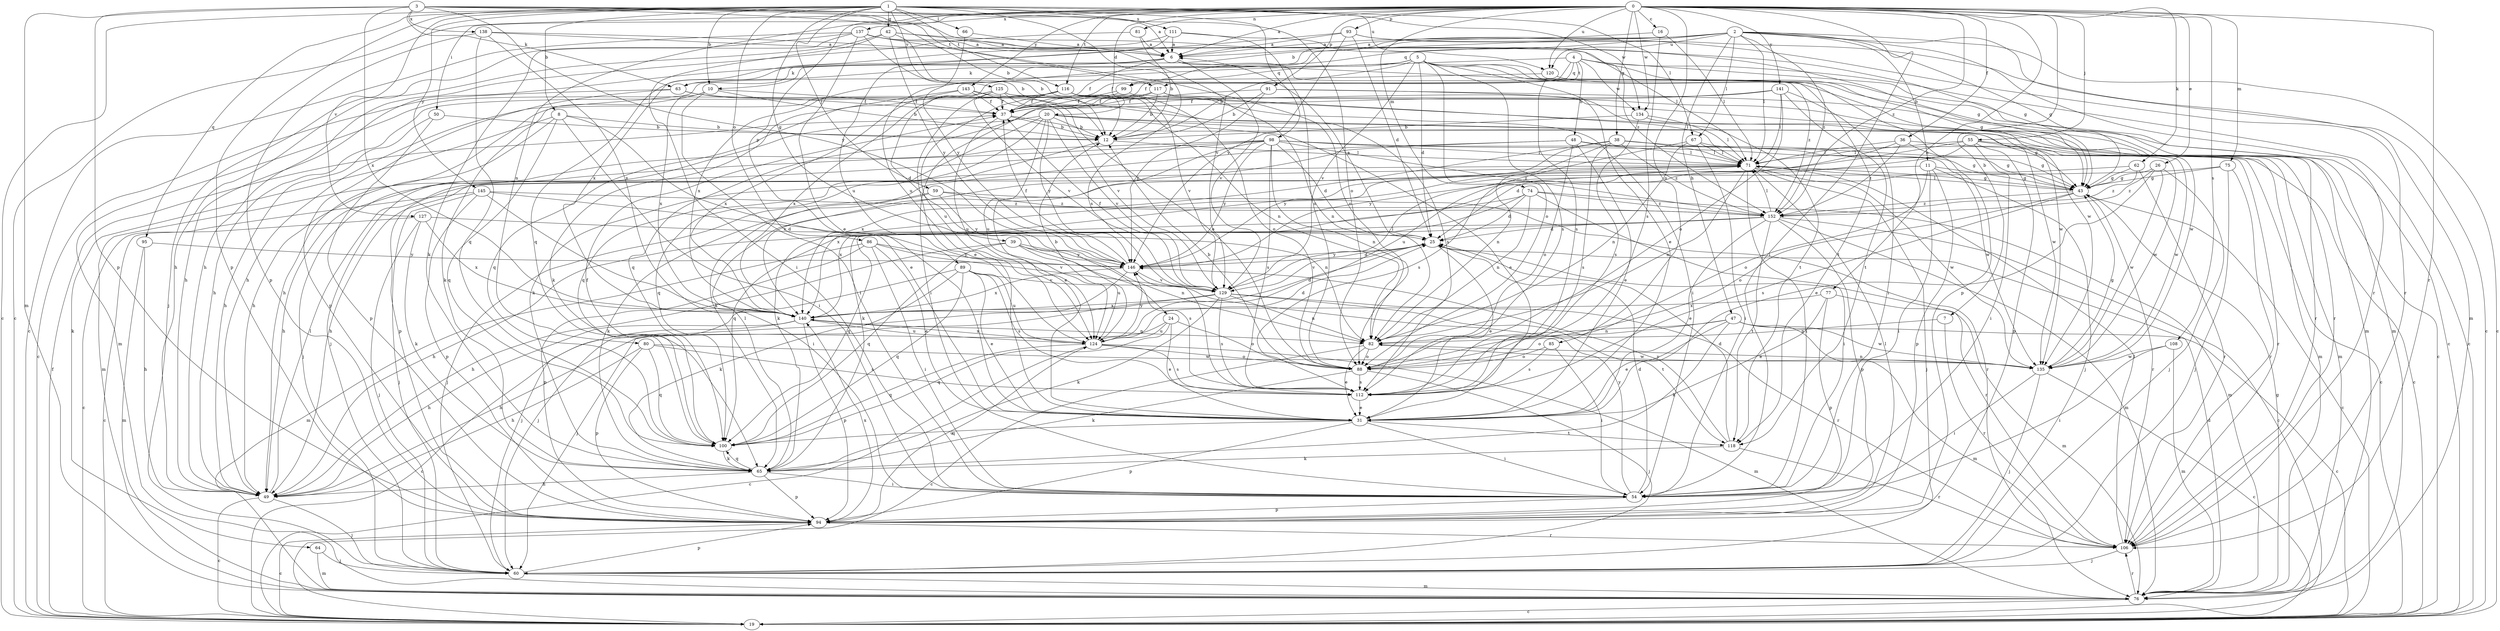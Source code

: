 strict digraph  {
0;
1;
2;
3;
4;
5;
6;
7;
8;
10;
11;
12;
16;
19;
20;
24;
25;
26;
31;
36;
37;
38;
39;
42;
43;
47;
48;
49;
50;
54;
55;
59;
60;
62;
63;
64;
65;
66;
67;
71;
74;
75;
76;
77;
80;
81;
82;
85;
86;
88;
89;
91;
93;
94;
95;
98;
99;
100;
106;
108;
111;
112;
116;
117;
118;
120;
124;
125;
127;
129;
134;
135;
137;
138;
140;
141;
143;
145;
146;
152;
0 -> 6  [label=a];
0 -> 7  [label=b];
0 -> 16  [label=c];
0 -> 19  [label=c];
0 -> 20  [label=d];
0 -> 26  [label=e];
0 -> 36  [label=f];
0 -> 38  [label=g];
0 -> 50  [label=i];
0 -> 54  [label=i];
0 -> 55  [label=j];
0 -> 62  [label=k];
0 -> 74  [label=m];
0 -> 75  [label=m];
0 -> 77  [label=n];
0 -> 80  [label=n];
0 -> 81  [label=n];
0 -> 85  [label=o];
0 -> 89  [label=p];
0 -> 91  [label=p];
0 -> 93  [label=p];
0 -> 106  [label=r];
0 -> 108  [label=s];
0 -> 116  [label=t];
0 -> 120  [label=u];
0 -> 134  [label=w];
0 -> 137  [label=x];
0 -> 141  [label=y];
0 -> 143  [label=y];
0 -> 152  [label=z];
1 -> 8  [label=b];
1 -> 10  [label=b];
1 -> 19  [label=c];
1 -> 39  [label=g];
1 -> 42  [label=g];
1 -> 59  [label=j];
1 -> 66  [label=l];
1 -> 67  [label=l];
1 -> 86  [label=o];
1 -> 94  [label=p];
1 -> 95  [label=q];
1 -> 98  [label=q];
1 -> 111  [label=s];
1 -> 112  [label=s];
1 -> 116  [label=t];
1 -> 120  [label=u];
1 -> 125  [label=v];
1 -> 127  [label=v];
1 -> 134  [label=w];
1 -> 145  [label=y];
2 -> 6  [label=a];
2 -> 10  [label=b];
2 -> 11  [label=b];
2 -> 19  [label=c];
2 -> 24  [label=d];
2 -> 43  [label=g];
2 -> 47  [label=h];
2 -> 67  [label=l];
2 -> 71  [label=l];
2 -> 76  [label=m];
2 -> 99  [label=q];
2 -> 106  [label=r];
2 -> 120  [label=u];
2 -> 124  [label=u];
2 -> 152  [label=z];
3 -> 6  [label=a];
3 -> 12  [label=b];
3 -> 63  [label=k];
3 -> 76  [label=m];
3 -> 88  [label=o];
3 -> 94  [label=p];
3 -> 117  [label=t];
3 -> 129  [label=v];
3 -> 138  [label=x];
3 -> 140  [label=x];
3 -> 146  [label=y];
4 -> 19  [label=c];
4 -> 37  [label=f];
4 -> 43  [label=g];
4 -> 48  [label=h];
4 -> 49  [label=h];
4 -> 76  [label=m];
4 -> 99  [label=q];
4 -> 117  [label=t];
4 -> 134  [label=w];
5 -> 12  [label=b];
5 -> 25  [label=d];
5 -> 31  [label=e];
5 -> 37  [label=f];
5 -> 63  [label=k];
5 -> 76  [label=m];
5 -> 88  [label=o];
5 -> 94  [label=p];
5 -> 112  [label=s];
5 -> 118  [label=t];
5 -> 129  [label=v];
6 -> 37  [label=f];
6 -> 49  [label=h];
6 -> 63  [label=k];
6 -> 129  [label=v];
6 -> 135  [label=w];
6 -> 152  [label=z];
7 -> 82  [label=n];
7 -> 106  [label=r];
8 -> 12  [label=b];
8 -> 31  [label=e];
8 -> 49  [label=h];
8 -> 54  [label=i];
8 -> 64  [label=k];
8 -> 100  [label=q];
10 -> 12  [label=b];
10 -> 37  [label=f];
10 -> 54  [label=i];
10 -> 65  [label=k];
10 -> 140  [label=x];
11 -> 43  [label=g];
11 -> 54  [label=i];
11 -> 60  [label=j];
11 -> 88  [label=o];
11 -> 94  [label=p];
11 -> 140  [label=x];
12 -> 71  [label=l];
12 -> 100  [label=q];
16 -> 6  [label=a];
16 -> 71  [label=l];
16 -> 112  [label=s];
19 -> 37  [label=f];
20 -> 12  [label=b];
20 -> 31  [label=e];
20 -> 60  [label=j];
20 -> 65  [label=k];
20 -> 76  [label=m];
20 -> 100  [label=q];
20 -> 124  [label=u];
20 -> 129  [label=v];
20 -> 135  [label=w];
20 -> 146  [label=y];
24 -> 31  [label=e];
24 -> 49  [label=h];
24 -> 88  [label=o];
24 -> 100  [label=q];
24 -> 124  [label=u];
25 -> 6  [label=a];
25 -> 31  [label=e];
25 -> 106  [label=r];
25 -> 129  [label=v];
25 -> 146  [label=y];
26 -> 31  [label=e];
26 -> 43  [label=g];
26 -> 60  [label=j];
26 -> 135  [label=w];
26 -> 152  [label=z];
31 -> 54  [label=i];
31 -> 94  [label=p];
31 -> 100  [label=q];
31 -> 118  [label=t];
36 -> 19  [label=c];
36 -> 25  [label=d];
36 -> 71  [label=l];
36 -> 135  [label=w];
36 -> 152  [label=z];
37 -> 12  [label=b];
37 -> 43  [label=g];
37 -> 124  [label=u];
38 -> 43  [label=g];
38 -> 71  [label=l];
38 -> 82  [label=n];
38 -> 112  [label=s];
38 -> 140  [label=x];
38 -> 146  [label=y];
38 -> 152  [label=z];
39 -> 49  [label=h];
39 -> 82  [label=n];
39 -> 100  [label=q];
39 -> 112  [label=s];
39 -> 124  [label=u];
39 -> 146  [label=y];
42 -> 6  [label=a];
42 -> 12  [label=b];
42 -> 43  [label=g];
42 -> 49  [label=h];
42 -> 54  [label=i];
42 -> 146  [label=y];
43 -> 19  [label=c];
43 -> 71  [label=l];
43 -> 88  [label=o];
43 -> 106  [label=r];
43 -> 112  [label=s];
43 -> 152  [label=z];
47 -> 19  [label=c];
47 -> 31  [label=e];
47 -> 65  [label=k];
47 -> 76  [label=m];
47 -> 82  [label=n];
47 -> 88  [label=o];
47 -> 135  [label=w];
48 -> 31  [label=e];
48 -> 43  [label=g];
48 -> 65  [label=k];
48 -> 71  [label=l];
48 -> 88  [label=o];
48 -> 140  [label=x];
49 -> 19  [label=c];
49 -> 60  [label=j];
49 -> 71  [label=l];
50 -> 12  [label=b];
50 -> 49  [label=h];
50 -> 94  [label=p];
54 -> 25  [label=d];
54 -> 94  [label=p];
54 -> 146  [label=y];
55 -> 19  [label=c];
55 -> 54  [label=i];
55 -> 71  [label=l];
55 -> 94  [label=p];
55 -> 124  [label=u];
55 -> 135  [label=w];
55 -> 146  [label=y];
59 -> 60  [label=j];
59 -> 65  [label=k];
59 -> 106  [label=r];
59 -> 146  [label=y];
59 -> 152  [label=z];
60 -> 76  [label=m];
60 -> 94  [label=p];
62 -> 43  [label=g];
62 -> 65  [label=k];
62 -> 106  [label=r];
62 -> 152  [label=z];
63 -> 19  [label=c];
63 -> 37  [label=f];
63 -> 94  [label=p];
63 -> 135  [label=w];
64 -> 60  [label=j];
64 -> 76  [label=m];
65 -> 49  [label=h];
65 -> 54  [label=i];
65 -> 71  [label=l];
65 -> 94  [label=p];
65 -> 100  [label=q];
66 -> 6  [label=a];
66 -> 146  [label=y];
67 -> 54  [label=i];
67 -> 71  [label=l];
67 -> 82  [label=n];
67 -> 106  [label=r];
67 -> 112  [label=s];
71 -> 43  [label=g];
71 -> 49  [label=h];
71 -> 54  [label=i];
71 -> 60  [label=j];
71 -> 65  [label=k];
71 -> 82  [label=n];
71 -> 135  [label=w];
74 -> 25  [label=d];
74 -> 54  [label=i];
74 -> 76  [label=m];
74 -> 82  [label=n];
74 -> 100  [label=q];
74 -> 140  [label=x];
74 -> 152  [label=z];
75 -> 43  [label=g];
75 -> 49  [label=h];
75 -> 60  [label=j];
75 -> 106  [label=r];
76 -> 19  [label=c];
76 -> 25  [label=d];
76 -> 43  [label=g];
76 -> 106  [label=r];
77 -> 31  [label=e];
77 -> 76  [label=m];
77 -> 94  [label=p];
77 -> 140  [label=x];
80 -> 49  [label=h];
80 -> 94  [label=p];
80 -> 100  [label=q];
80 -> 112  [label=s];
80 -> 135  [label=w];
81 -> 6  [label=a];
81 -> 12  [label=b];
81 -> 49  [label=h];
82 -> 19  [label=c];
82 -> 31  [label=e];
82 -> 88  [label=o];
82 -> 135  [label=w];
85 -> 54  [label=i];
85 -> 88  [label=o];
85 -> 112  [label=s];
86 -> 31  [label=e];
86 -> 54  [label=i];
86 -> 76  [label=m];
86 -> 94  [label=p];
86 -> 129  [label=v];
86 -> 146  [label=y];
88 -> 12  [label=b];
88 -> 60  [label=j];
88 -> 65  [label=k];
88 -> 112  [label=s];
89 -> 31  [label=e];
89 -> 60  [label=j];
89 -> 65  [label=k];
89 -> 100  [label=q];
89 -> 112  [label=s];
89 -> 124  [label=u];
89 -> 129  [label=v];
91 -> 12  [label=b];
91 -> 19  [label=c];
91 -> 37  [label=f];
91 -> 135  [label=w];
91 -> 146  [label=y];
93 -> 6  [label=a];
93 -> 19  [label=c];
93 -> 25  [label=d];
93 -> 100  [label=q];
93 -> 106  [label=r];
93 -> 146  [label=y];
94 -> 19  [label=c];
94 -> 71  [label=l];
94 -> 106  [label=r];
94 -> 124  [label=u];
94 -> 140  [label=x];
95 -> 49  [label=h];
95 -> 76  [label=m];
95 -> 146  [label=y];
98 -> 25  [label=d];
98 -> 31  [label=e];
98 -> 43  [label=g];
98 -> 60  [label=j];
98 -> 71  [label=l];
98 -> 76  [label=m];
98 -> 82  [label=n];
98 -> 94  [label=p];
98 -> 112  [label=s];
98 -> 135  [label=w];
98 -> 146  [label=y];
98 -> 152  [label=z];
99 -> 37  [label=f];
99 -> 49  [label=h];
99 -> 71  [label=l];
100 -> 37  [label=f];
100 -> 65  [label=k];
106 -> 60  [label=j];
106 -> 71  [label=l];
108 -> 54  [label=i];
108 -> 76  [label=m];
108 -> 135  [label=w];
111 -> 6  [label=a];
111 -> 88  [label=o];
111 -> 124  [label=u];
111 -> 140  [label=x];
111 -> 152  [label=z];
112 -> 31  [label=e];
116 -> 37  [label=f];
116 -> 49  [label=h];
116 -> 54  [label=i];
116 -> 76  [label=m];
116 -> 88  [label=o];
116 -> 106  [label=r];
116 -> 124  [label=u];
116 -> 129  [label=v];
117 -> 12  [label=b];
117 -> 37  [label=f];
117 -> 54  [label=i];
117 -> 82  [label=n];
117 -> 106  [label=r];
118 -> 25  [label=d];
118 -> 65  [label=k];
118 -> 106  [label=r];
118 -> 146  [label=y];
120 -> 19  [label=c];
120 -> 112  [label=s];
120 -> 140  [label=x];
124 -> 12  [label=b];
124 -> 19  [label=c];
124 -> 25  [label=d];
124 -> 76  [label=m];
124 -> 88  [label=o];
124 -> 100  [label=q];
124 -> 112  [label=s];
124 -> 140  [label=x];
124 -> 146  [label=y];
125 -> 31  [label=e];
125 -> 37  [label=f];
125 -> 82  [label=n];
125 -> 88  [label=o];
125 -> 100  [label=q];
125 -> 118  [label=t];
125 -> 129  [label=v];
125 -> 140  [label=x];
127 -> 19  [label=c];
127 -> 25  [label=d];
127 -> 60  [label=j];
127 -> 65  [label=k];
127 -> 140  [label=x];
129 -> 37  [label=f];
129 -> 60  [label=j];
129 -> 65  [label=k];
129 -> 71  [label=l];
129 -> 82  [label=n];
129 -> 106  [label=r];
129 -> 112  [label=s];
129 -> 118  [label=t];
129 -> 140  [label=x];
134 -> 12  [label=b];
134 -> 71  [label=l];
134 -> 76  [label=m];
134 -> 112  [label=s];
135 -> 19  [label=c];
135 -> 43  [label=g];
135 -> 54  [label=i];
135 -> 60  [label=j];
135 -> 82  [label=n];
137 -> 6  [label=a];
137 -> 12  [label=b];
137 -> 19  [label=c];
137 -> 31  [label=e];
137 -> 60  [label=j];
137 -> 65  [label=k];
137 -> 71  [label=l];
137 -> 88  [label=o];
138 -> 6  [label=a];
138 -> 43  [label=g];
138 -> 94  [label=p];
138 -> 100  [label=q];
138 -> 140  [label=x];
140 -> 19  [label=c];
140 -> 25  [label=d];
140 -> 49  [label=h];
140 -> 82  [label=n];
140 -> 94  [label=p];
140 -> 124  [label=u];
141 -> 37  [label=f];
141 -> 54  [label=i];
141 -> 71  [label=l];
141 -> 88  [label=o];
141 -> 100  [label=q];
141 -> 118  [label=t];
143 -> 37  [label=f];
143 -> 65  [label=k];
143 -> 112  [label=s];
143 -> 129  [label=v];
143 -> 140  [label=x];
145 -> 19  [label=c];
145 -> 54  [label=i];
145 -> 60  [label=j];
145 -> 82  [label=n];
145 -> 94  [label=p];
145 -> 152  [label=z];
146 -> 25  [label=d];
146 -> 37  [label=f];
146 -> 60  [label=j];
146 -> 129  [label=v];
146 -> 140  [label=x];
152 -> 19  [label=c];
152 -> 25  [label=d];
152 -> 31  [label=e];
152 -> 49  [label=h];
152 -> 71  [label=l];
152 -> 76  [label=m];
152 -> 94  [label=p];
152 -> 100  [label=q];
152 -> 118  [label=t];
}

